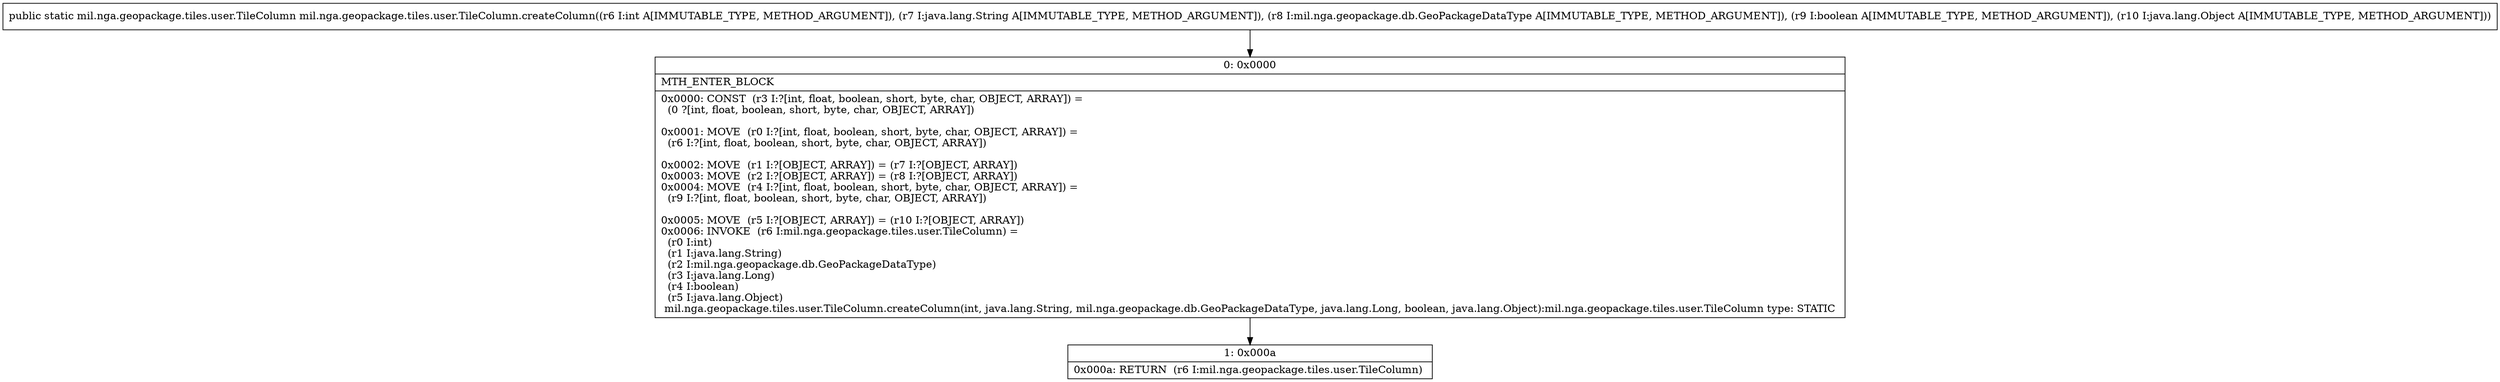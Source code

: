 digraph "CFG formil.nga.geopackage.tiles.user.TileColumn.createColumn(ILjava\/lang\/String;Lmil\/nga\/geopackage\/db\/GeoPackageDataType;ZLjava\/lang\/Object;)Lmil\/nga\/geopackage\/tiles\/user\/TileColumn;" {
Node_0 [shape=record,label="{0\:\ 0x0000|MTH_ENTER_BLOCK\l|0x0000: CONST  (r3 I:?[int, float, boolean, short, byte, char, OBJECT, ARRAY]) = \l  (0 ?[int, float, boolean, short, byte, char, OBJECT, ARRAY])\l \l0x0001: MOVE  (r0 I:?[int, float, boolean, short, byte, char, OBJECT, ARRAY]) = \l  (r6 I:?[int, float, boolean, short, byte, char, OBJECT, ARRAY])\l \l0x0002: MOVE  (r1 I:?[OBJECT, ARRAY]) = (r7 I:?[OBJECT, ARRAY]) \l0x0003: MOVE  (r2 I:?[OBJECT, ARRAY]) = (r8 I:?[OBJECT, ARRAY]) \l0x0004: MOVE  (r4 I:?[int, float, boolean, short, byte, char, OBJECT, ARRAY]) = \l  (r9 I:?[int, float, boolean, short, byte, char, OBJECT, ARRAY])\l \l0x0005: MOVE  (r5 I:?[OBJECT, ARRAY]) = (r10 I:?[OBJECT, ARRAY]) \l0x0006: INVOKE  (r6 I:mil.nga.geopackage.tiles.user.TileColumn) = \l  (r0 I:int)\l  (r1 I:java.lang.String)\l  (r2 I:mil.nga.geopackage.db.GeoPackageDataType)\l  (r3 I:java.lang.Long)\l  (r4 I:boolean)\l  (r5 I:java.lang.Object)\l mil.nga.geopackage.tiles.user.TileColumn.createColumn(int, java.lang.String, mil.nga.geopackage.db.GeoPackageDataType, java.lang.Long, boolean, java.lang.Object):mil.nga.geopackage.tiles.user.TileColumn type: STATIC \l}"];
Node_1 [shape=record,label="{1\:\ 0x000a|0x000a: RETURN  (r6 I:mil.nga.geopackage.tiles.user.TileColumn) \l}"];
MethodNode[shape=record,label="{public static mil.nga.geopackage.tiles.user.TileColumn mil.nga.geopackage.tiles.user.TileColumn.createColumn((r6 I:int A[IMMUTABLE_TYPE, METHOD_ARGUMENT]), (r7 I:java.lang.String A[IMMUTABLE_TYPE, METHOD_ARGUMENT]), (r8 I:mil.nga.geopackage.db.GeoPackageDataType A[IMMUTABLE_TYPE, METHOD_ARGUMENT]), (r9 I:boolean A[IMMUTABLE_TYPE, METHOD_ARGUMENT]), (r10 I:java.lang.Object A[IMMUTABLE_TYPE, METHOD_ARGUMENT])) }"];
MethodNode -> Node_0;
Node_0 -> Node_1;
}

